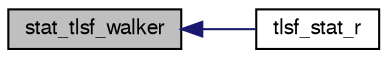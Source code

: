 digraph "stat_tlsf_walker"
{
  edge [fontname="FreeSans",fontsize="10",labelfontname="FreeSans",labelfontsize="10"];
  node [fontname="FreeSans",fontsize="10",shape=record];
  rankdir="LR";
  Node1 [label="stat_tlsf_walker",height=0.2,width=0.4,color="black", fillcolor="grey75", style="filled", fontcolor="black"];
  Node1 -> Node2 [dir="back",color="midnightblue",fontsize="10",style="solid",fontname="FreeSans"];
  Node2 [label="tlsf_stat_r",height=0.2,width=0.4,color="black", fillcolor="white", style="filled",URL="$tlsf__malloc_8h.html#a95f2a98b0ca24489895eb88877ba6656"];
}
